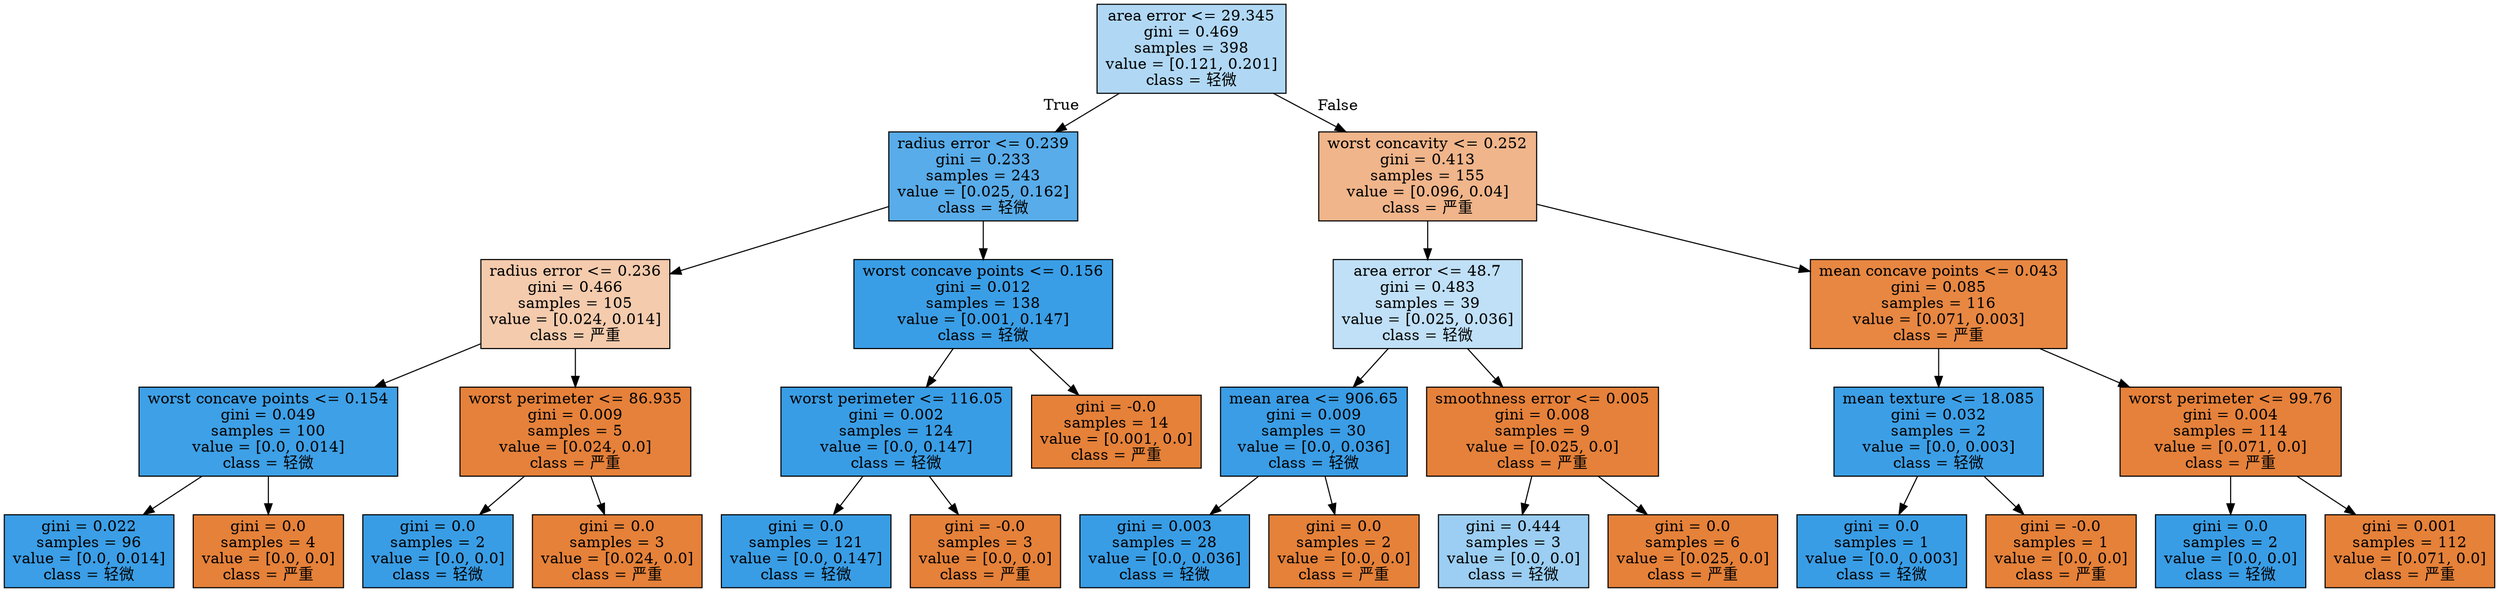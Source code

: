 digraph Tree {
node [shape=box, style="filled", color="black"] ;
0 [label="area error <= 29.345\ngini = 0.469\nsamples = 398\nvalue = [0.121, 0.201]\nclass = 轻微", fillcolor="#399de565"] ;
1 [label="radius error <= 0.239\ngini = 0.233\nsamples = 243\nvalue = [0.025, 0.162]\nclass = 轻微", fillcolor="#399de5d7"] ;
0 -> 1 [labeldistance=2.5, labelangle=45, headlabel="True"] ;
2 [label="radius error <= 0.236\ngini = 0.466\nsamples = 105\nvalue = [0.024, 0.014]\nclass = 严重", fillcolor="#e5813969"] ;
1 -> 2 ;
3 [label="worst concave points <= 0.154\ngini = 0.049\nsamples = 100\nvalue = [0.0, 0.014]\nclass = 轻微", fillcolor="#399de5f8"] ;
2 -> 3 ;
4 [label="gini = 0.022\nsamples = 96\nvalue = [0.0, 0.014]\nclass = 轻微", fillcolor="#399de5fc"] ;
3 -> 4 ;
5 [label="gini = 0.0\nsamples = 4\nvalue = [0.0, 0.0]\nclass = 严重", fillcolor="#e58139ff"] ;
3 -> 5 ;
6 [label="worst perimeter <= 86.935\ngini = 0.009\nsamples = 5\nvalue = [0.024, 0.0]\nclass = 严重", fillcolor="#e58139fe"] ;
2 -> 6 ;
7 [label="gini = 0.0\nsamples = 2\nvalue = [0.0, 0.0]\nclass = 轻微", fillcolor="#399de5ff"] ;
6 -> 7 ;
8 [label="gini = 0.0\nsamples = 3\nvalue = [0.024, 0.0]\nclass = 严重", fillcolor="#e58139ff"] ;
6 -> 8 ;
9 [label="worst concave points <= 0.156\ngini = 0.012\nsamples = 138\nvalue = [0.001, 0.147]\nclass = 轻微", fillcolor="#399de5fd"] ;
1 -> 9 ;
10 [label="worst perimeter <= 116.05\ngini = 0.002\nsamples = 124\nvalue = [0.0, 0.147]\nclass = 轻微", fillcolor="#399de5ff"] ;
9 -> 10 ;
11 [label="gini = 0.0\nsamples = 121\nvalue = [0.0, 0.147]\nclass = 轻微", fillcolor="#399de5ff"] ;
10 -> 11 ;
12 [label="gini = -0.0\nsamples = 3\nvalue = [0.0, 0.0]\nclass = 严重", fillcolor="#e58139ff"] ;
10 -> 12 ;
13 [label="gini = -0.0\nsamples = 14\nvalue = [0.001, 0.0]\nclass = 严重", fillcolor="#e58139ff"] ;
9 -> 13 ;
14 [label="worst concavity <= 0.252\ngini = 0.413\nsamples = 155\nvalue = [0.096, 0.04]\nclass = 严重", fillcolor="#e5813996"] ;
0 -> 14 [labeldistance=2.5, labelangle=-45, headlabel="False"] ;
15 [label="area error <= 48.7\ngini = 0.483\nsamples = 39\nvalue = [0.025, 0.036]\nclass = 轻微", fillcolor="#399de550"] ;
14 -> 15 ;
16 [label="mean area <= 906.65\ngini = 0.009\nsamples = 30\nvalue = [0.0, 0.036]\nclass = 轻微", fillcolor="#399de5fe"] ;
15 -> 16 ;
17 [label="gini = 0.003\nsamples = 28\nvalue = [0.0, 0.036]\nclass = 轻微", fillcolor="#399de5ff"] ;
16 -> 17 ;
18 [label="gini = 0.0\nsamples = 2\nvalue = [0.0, 0.0]\nclass = 严重", fillcolor="#e58139ff"] ;
16 -> 18 ;
19 [label="smoothness error <= 0.005\ngini = 0.008\nsamples = 9\nvalue = [0.025, 0.0]\nclass = 严重", fillcolor="#e58139fe"] ;
15 -> 19 ;
20 [label="gini = 0.444\nsamples = 3\nvalue = [0.0, 0.0]\nclass = 轻微", fillcolor="#399de580"] ;
19 -> 20 ;
21 [label="gini = 0.0\nsamples = 6\nvalue = [0.025, 0.0]\nclass = 严重", fillcolor="#e58139ff"] ;
19 -> 21 ;
22 [label="mean concave points <= 0.043\ngini = 0.085\nsamples = 116\nvalue = [0.071, 0.003]\nclass = 严重", fillcolor="#e58139f3"] ;
14 -> 22 ;
23 [label="mean texture <= 18.085\ngini = 0.032\nsamples = 2\nvalue = [0.0, 0.003]\nclass = 轻微", fillcolor="#399de5fb"] ;
22 -> 23 ;
24 [label="gini = 0.0\nsamples = 1\nvalue = [0.0, 0.003]\nclass = 轻微", fillcolor="#399de5ff"] ;
23 -> 24 ;
25 [label="gini = -0.0\nsamples = 1\nvalue = [0.0, 0.0]\nclass = 严重", fillcolor="#e58139ff"] ;
23 -> 25 ;
26 [label="worst perimeter <= 99.76\ngini = 0.004\nsamples = 114\nvalue = [0.071, 0.0]\nclass = 严重", fillcolor="#e58139fe"] ;
22 -> 26 ;
27 [label="gini = 0.0\nsamples = 2\nvalue = [0.0, 0.0]\nclass = 轻微", fillcolor="#399de5ff"] ;
26 -> 27 ;
28 [label="gini = 0.001\nsamples = 112\nvalue = [0.071, 0.0]\nclass = 严重", fillcolor="#e58139ff"] ;
26 -> 28 ;
}